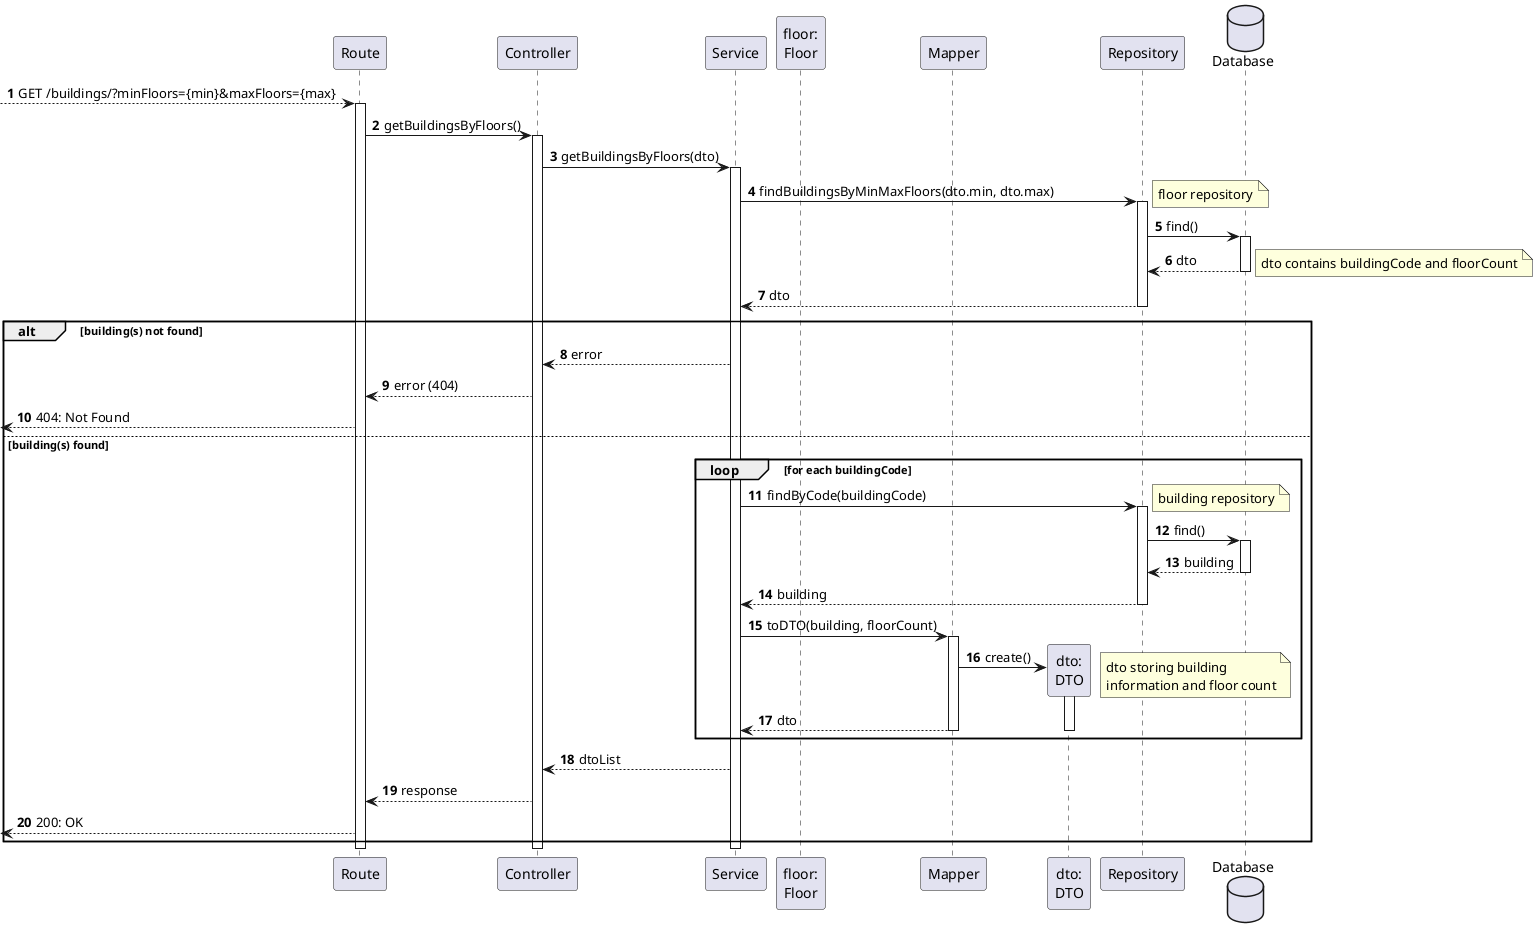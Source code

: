 @startuml
autonumber

participant "Route" as r
participant "Controller" as ctrl
participant "Service" as svc

participant "floor:\nFloor" as floor
participant "Mapper" as map
participant "dto:\nDTO" as dto

participant "Repository" as repo
database "Database" as db

[--> r: GET /buildings/?minFloors={min}&maxFloors={max}
activate r
    r -> ctrl : getBuildingsByFloors()
    activate ctrl
        ctrl -> svc : getBuildingsByFloors(dto)
        activate svc
            svc -> repo : findBuildingsByMinMaxFloors(dto.min, dto.max)
            activate repo
                note right: floor repository
                repo -> db : find()
                activate db
                    db --> repo : dto
                    note right : dto contains buildingCode and floorCount
                deactivate db
                repo --> svc : dto
            deactivate repo

            alt building(s) not found
                svc --> ctrl : error
                ctrl --> r : error (404)
                [<--r : 404: Not Found
            else building(s) found

            loop for each buildingCode
                svc -> repo : findByCode(buildingCode)
                activate repo
                    note right : building repository
                    repo -> db : find()
                    activate db
                         db --> repo : building
                    deactivate db
                    repo --> svc : building
                deactivate repo

                svc -> map : toDTO(building, floorCount)

                activate map
                    map -> dto** : create()
                    note right : dto storing building \ninformation and floor count
                    activate dto
                        map --> svc : dto
                    deactivate dto
                deactivate map
            end loop
                svc --> ctrl : dtoList
                ctrl --> r : response
                [<-- r : 200: OK
            end
        deactivate svc
    deactivate ctrl
deactivate r

@enduml
